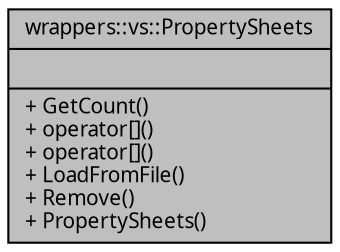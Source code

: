 digraph "wrappers::vs::PropertySheets"
{
 // INTERACTIVE_SVG=YES
  edge [fontname="Verdana",fontsize="10",labelfontname="Verdana",labelfontsize="10"];
  node [fontname="Verdana",fontsize="10",shape=record];
  Node1 [label="{wrappers::vs::PropertySheets\n||+ GetCount()\l+ operator[]()\l+ operator[]()\l+ LoadFromFile()\l+ Remove()\l+ PropertySheets()\l}",height=0.2,width=0.4,color="black", fillcolor="grey75", style="filled", fontcolor="black"];
}
